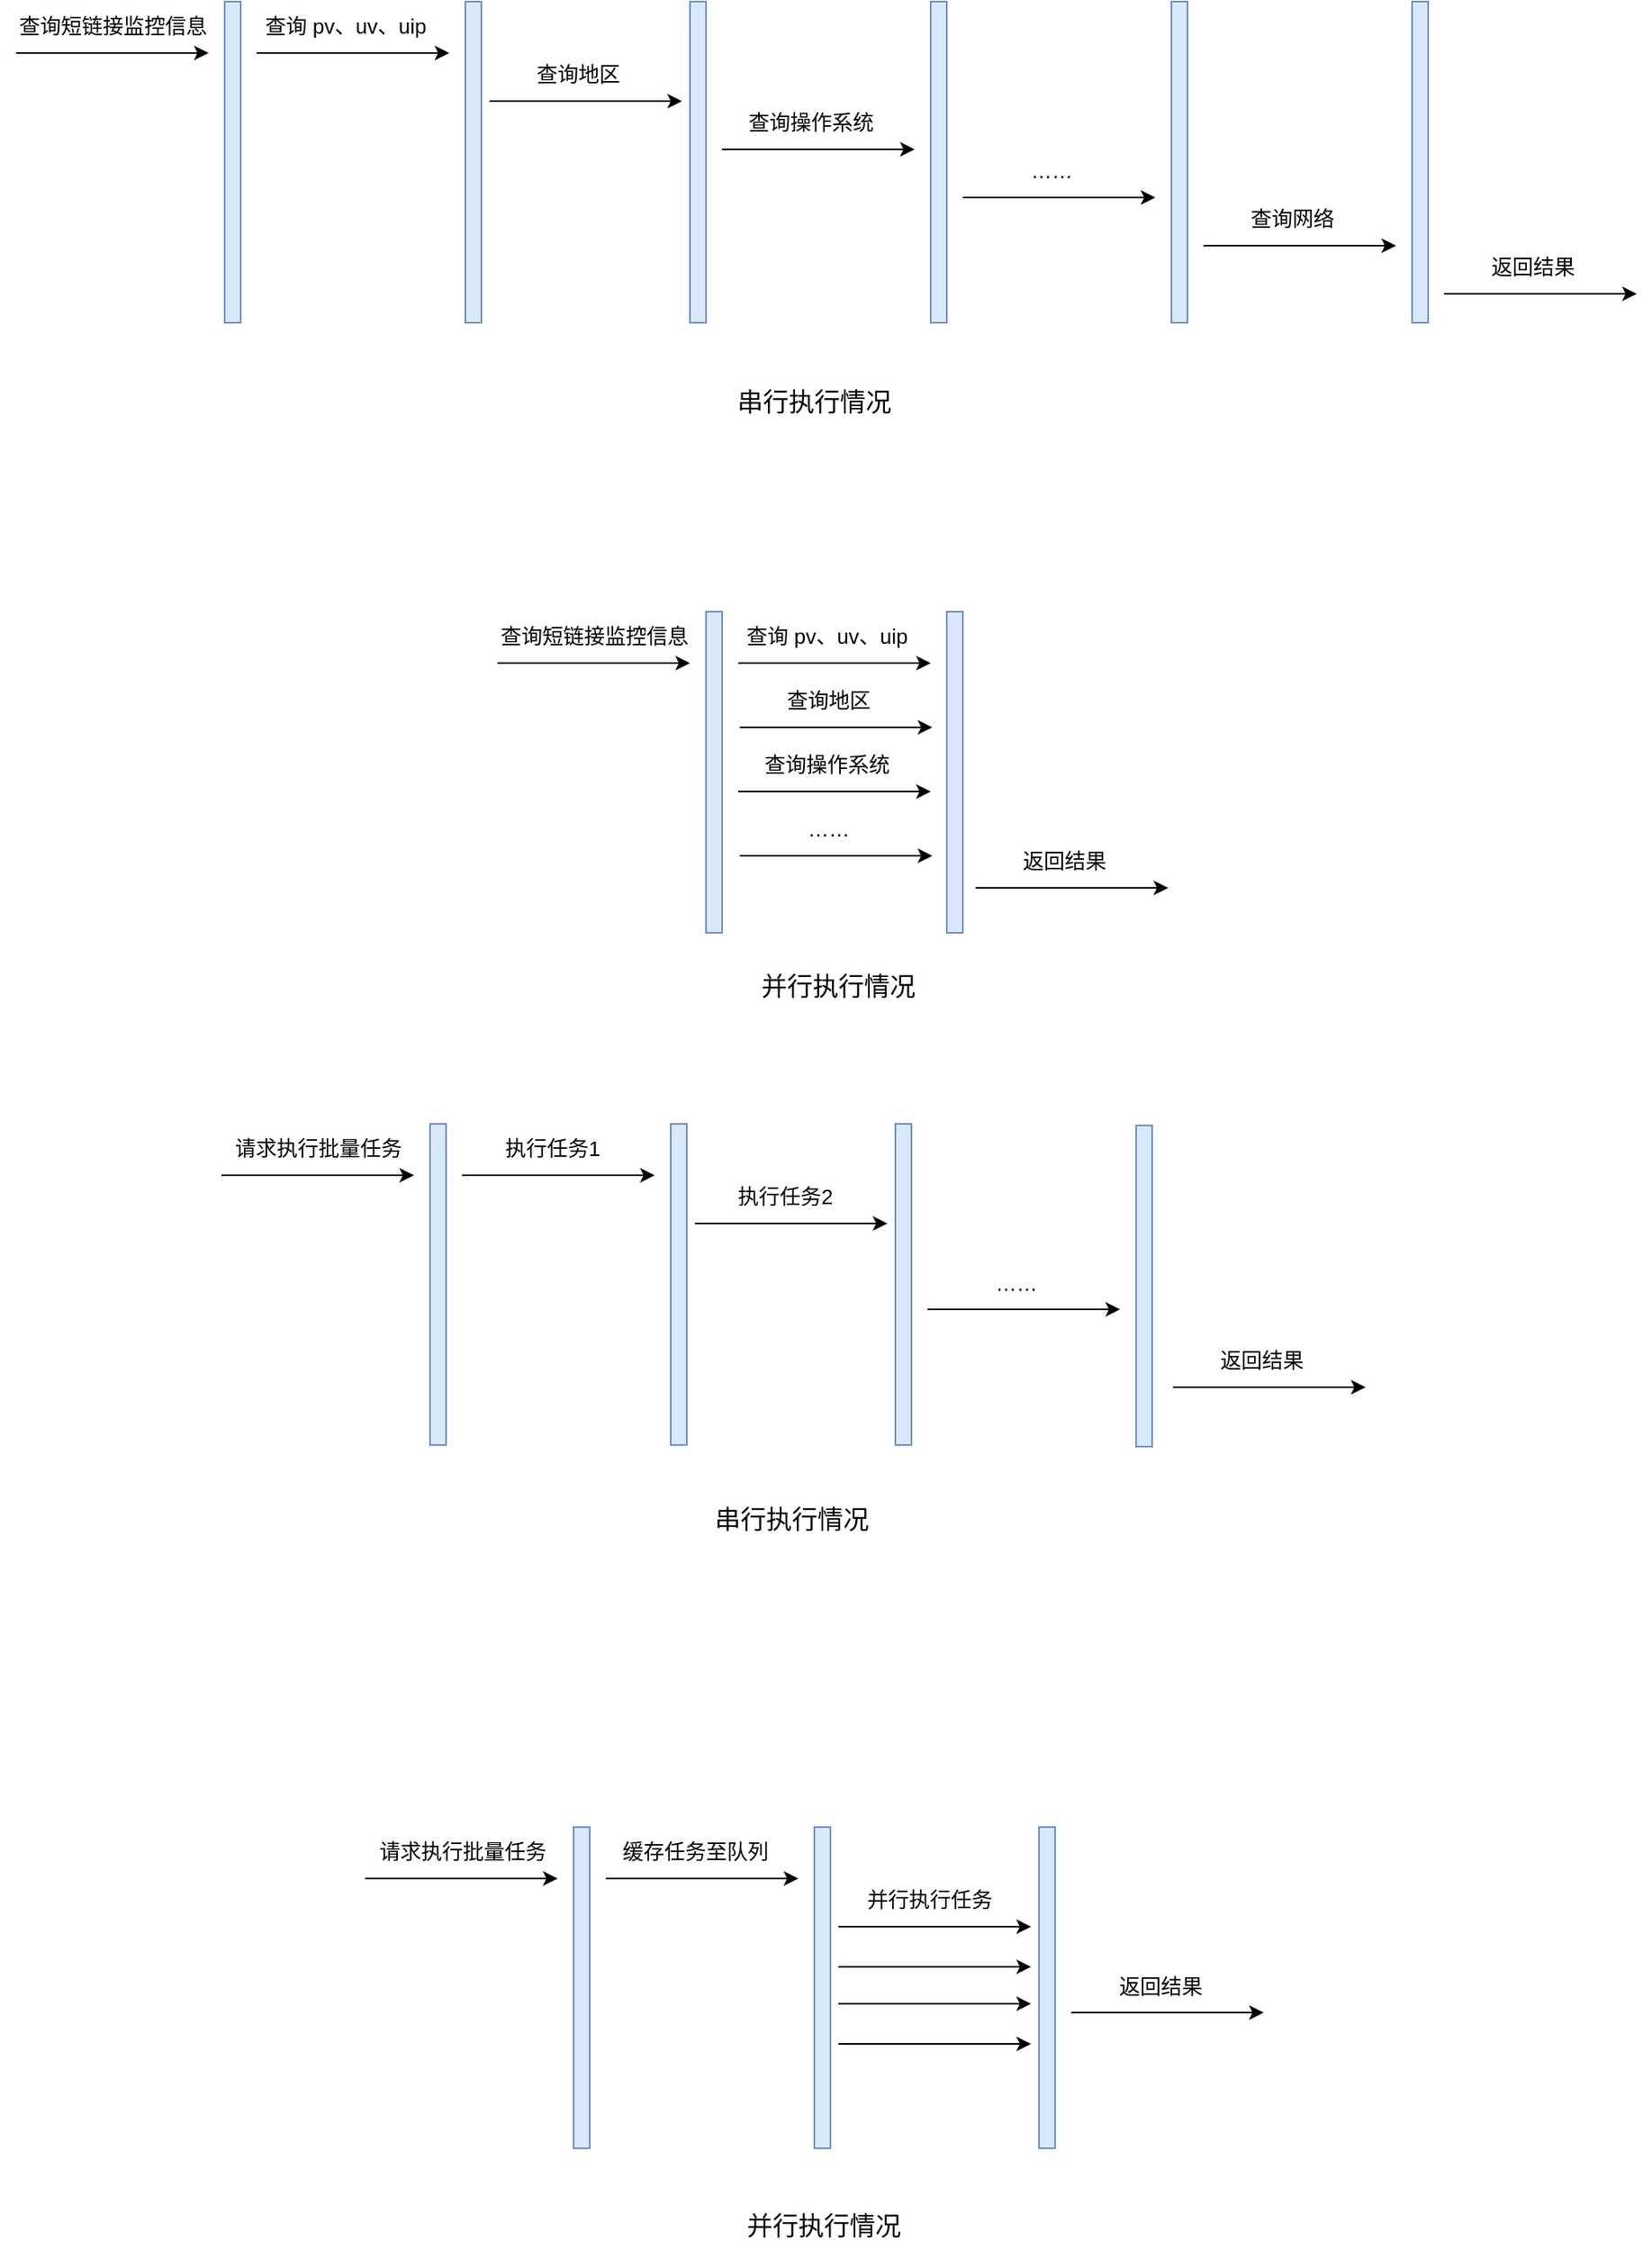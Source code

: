 <mxfile version="24.3.1" type="github">
  <diagram name="第 1 页" id="IrPq14foKbm-Pphzhg5z">
    <mxGraphModel dx="1080" dy="573" grid="0" gridSize="10" guides="1" tooltips="1" connect="1" arrows="1" fold="1" page="0" pageScale="1" pageWidth="827" pageHeight="1169" math="0" shadow="0">
      <root>
        <mxCell id="0" />
        <mxCell id="1" parent="0" />
        <mxCell id="1ttG8n8Tn2scriPaTLN--1" value="" style="endArrow=classic;html=1;rounded=0;fontSize=13;" edge="1" parent="1">
          <mxGeometry width="50" height="50" relative="1" as="geometry">
            <mxPoint x="135" y="102" as="sourcePoint" />
            <mxPoint x="255" y="102" as="targetPoint" />
          </mxGeometry>
        </mxCell>
        <mxCell id="1ttG8n8Tn2scriPaTLN--2" value="查询短链接监控信息" style="text;html=1;align=center;verticalAlign=middle;resizable=0;points=[];autosize=1;strokeColor=none;fillColor=none;fontSize=13;" vertex="1" parent="1">
          <mxGeometry x="125" y="70" width="140" height="30" as="geometry" />
        </mxCell>
        <mxCell id="1ttG8n8Tn2scriPaTLN--3" value="" style="rounded=0;whiteSpace=wrap;html=1;fontSize=13;fillColor=#dae8fc;strokeColor=#6c8ebf;" vertex="1" parent="1">
          <mxGeometry x="265" y="70" width="10" height="200" as="geometry" />
        </mxCell>
        <mxCell id="1ttG8n8Tn2scriPaTLN--4" value="" style="endArrow=classic;html=1;rounded=0;fontSize=13;" edge="1" parent="1">
          <mxGeometry width="50" height="50" relative="1" as="geometry">
            <mxPoint x="285" y="102" as="sourcePoint" />
            <mxPoint x="405" y="102" as="targetPoint" />
          </mxGeometry>
        </mxCell>
        <mxCell id="1ttG8n8Tn2scriPaTLN--5" value="查询 pv、uv、uip" style="text;html=1;align=center;verticalAlign=middle;resizable=0;points=[];autosize=1;strokeColor=none;fillColor=none;fontSize=13;" vertex="1" parent="1">
          <mxGeometry x="280" y="70" width="120" height="30" as="geometry" />
        </mxCell>
        <mxCell id="1ttG8n8Tn2scriPaTLN--9" value="" style="rounded=0;whiteSpace=wrap;html=1;fontSize=13;fillColor=#dae8fc;strokeColor=#6c8ebf;" vertex="1" parent="1">
          <mxGeometry x="415" y="70" width="10" height="200" as="geometry" />
        </mxCell>
        <mxCell id="1ttG8n8Tn2scriPaTLN--10" value="" style="endArrow=classic;html=1;rounded=0;fontSize=13;" edge="1" parent="1">
          <mxGeometry width="50" height="50" relative="1" as="geometry">
            <mxPoint x="430" y="132" as="sourcePoint" />
            <mxPoint x="550" y="132" as="targetPoint" />
          </mxGeometry>
        </mxCell>
        <mxCell id="1ttG8n8Tn2scriPaTLN--11" value="查询地区" style="text;html=1;align=center;verticalAlign=middle;resizable=0;points=[];autosize=1;strokeColor=none;fillColor=none;fontSize=13;" vertex="1" parent="1">
          <mxGeometry x="445" y="100" width="80" height="30" as="geometry" />
        </mxCell>
        <mxCell id="1ttG8n8Tn2scriPaTLN--12" value="" style="rounded=0;whiteSpace=wrap;html=1;fontSize=13;fillColor=#dae8fc;strokeColor=#6c8ebf;" vertex="1" parent="1">
          <mxGeometry x="555" y="70" width="10" height="200" as="geometry" />
        </mxCell>
        <mxCell id="1ttG8n8Tn2scriPaTLN--13" value="" style="endArrow=classic;html=1;rounded=0;fontSize=13;" edge="1" parent="1">
          <mxGeometry width="50" height="50" relative="1" as="geometry">
            <mxPoint x="575" y="162" as="sourcePoint" />
            <mxPoint x="695" y="162" as="targetPoint" />
          </mxGeometry>
        </mxCell>
        <mxCell id="1ttG8n8Tn2scriPaTLN--14" value="查询操作系统" style="text;html=1;align=center;verticalAlign=middle;resizable=0;points=[];autosize=1;strokeColor=none;fillColor=none;fontSize=13;" vertex="1" parent="1">
          <mxGeometry x="580" y="130" width="100" height="30" as="geometry" />
        </mxCell>
        <mxCell id="1ttG8n8Tn2scriPaTLN--15" value="" style="rounded=0;whiteSpace=wrap;html=1;fontSize=13;fillColor=#dae8fc;strokeColor=#6c8ebf;" vertex="1" parent="1">
          <mxGeometry x="705" y="70" width="10" height="200" as="geometry" />
        </mxCell>
        <mxCell id="1ttG8n8Tn2scriPaTLN--16" value="" style="endArrow=classic;html=1;rounded=0;fontSize=13;" edge="1" parent="1">
          <mxGeometry width="50" height="50" relative="1" as="geometry">
            <mxPoint x="725" y="192" as="sourcePoint" />
            <mxPoint x="845" y="192" as="targetPoint" />
          </mxGeometry>
        </mxCell>
        <mxCell id="1ttG8n8Tn2scriPaTLN--17" value="……" style="text;html=1;align=center;verticalAlign=middle;resizable=0;points=[];autosize=1;strokeColor=none;fillColor=none;fontSize=13;" vertex="1" parent="1">
          <mxGeometry x="755" y="160" width="50" height="30" as="geometry" />
        </mxCell>
        <mxCell id="1ttG8n8Tn2scriPaTLN--18" value="" style="rounded=0;whiteSpace=wrap;html=1;fontSize=13;fillColor=#dae8fc;strokeColor=#6c8ebf;" vertex="1" parent="1">
          <mxGeometry x="855" y="70" width="10" height="200" as="geometry" />
        </mxCell>
        <mxCell id="1ttG8n8Tn2scriPaTLN--19" value="" style="endArrow=classic;html=1;rounded=0;fontSize=13;" edge="1" parent="1">
          <mxGeometry width="50" height="50" relative="1" as="geometry">
            <mxPoint x="875" y="222" as="sourcePoint" />
            <mxPoint x="995" y="222" as="targetPoint" />
          </mxGeometry>
        </mxCell>
        <mxCell id="1ttG8n8Tn2scriPaTLN--20" value="查询网络" style="text;html=1;align=center;verticalAlign=middle;resizable=0;points=[];autosize=1;strokeColor=none;fillColor=none;fontSize=13;" vertex="1" parent="1">
          <mxGeometry x="890" y="190" width="80" height="30" as="geometry" />
        </mxCell>
        <mxCell id="1ttG8n8Tn2scriPaTLN--21" value="" style="rounded=0;whiteSpace=wrap;html=1;fontSize=13;fillColor=#dae8fc;strokeColor=#6c8ebf;" vertex="1" parent="1">
          <mxGeometry x="1005" y="70" width="10" height="200" as="geometry" />
        </mxCell>
        <mxCell id="1ttG8n8Tn2scriPaTLN--22" value="" style="endArrow=classic;html=1;rounded=0;fontSize=13;" edge="1" parent="1">
          <mxGeometry width="50" height="50" relative="1" as="geometry">
            <mxPoint x="1025" y="252" as="sourcePoint" />
            <mxPoint x="1145" y="252" as="targetPoint" />
          </mxGeometry>
        </mxCell>
        <mxCell id="1ttG8n8Tn2scriPaTLN--23" value="返回结果" style="text;html=1;align=center;verticalAlign=middle;resizable=0;points=[];autosize=1;strokeColor=none;fillColor=none;fontSize=13;" vertex="1" parent="1">
          <mxGeometry x="1040" y="220" width="80" height="30" as="geometry" />
        </mxCell>
        <mxCell id="1ttG8n8Tn2scriPaTLN--24" value="" style="endArrow=classic;html=1;rounded=0;fontSize=13;" edge="1" parent="1">
          <mxGeometry width="50" height="50" relative="1" as="geometry">
            <mxPoint x="435" y="482" as="sourcePoint" />
            <mxPoint x="555" y="482" as="targetPoint" />
          </mxGeometry>
        </mxCell>
        <mxCell id="1ttG8n8Tn2scriPaTLN--25" value="查询短链接监控信息" style="text;html=1;align=center;verticalAlign=middle;resizable=0;points=[];autosize=1;strokeColor=none;fillColor=none;fontSize=13;" vertex="1" parent="1">
          <mxGeometry x="425" y="450" width="140" height="30" as="geometry" />
        </mxCell>
        <mxCell id="1ttG8n8Tn2scriPaTLN--26" value="" style="rounded=0;whiteSpace=wrap;html=1;fontSize=13;fillColor=#dae8fc;strokeColor=#6c8ebf;" vertex="1" parent="1">
          <mxGeometry x="565" y="450" width="10" height="200" as="geometry" />
        </mxCell>
        <mxCell id="1ttG8n8Tn2scriPaTLN--27" value="" style="endArrow=classic;html=1;rounded=0;fontSize=13;" edge="1" parent="1">
          <mxGeometry width="50" height="50" relative="1" as="geometry">
            <mxPoint x="585" y="482" as="sourcePoint" />
            <mxPoint x="705" y="482" as="targetPoint" />
          </mxGeometry>
        </mxCell>
        <mxCell id="1ttG8n8Tn2scriPaTLN--28" value="查询 pv、uv、uip" style="text;html=1;align=center;verticalAlign=middle;resizable=0;points=[];autosize=1;strokeColor=none;fillColor=none;fontSize=13;" vertex="1" parent="1">
          <mxGeometry x="580" y="450" width="120" height="30" as="geometry" />
        </mxCell>
        <mxCell id="1ttG8n8Tn2scriPaTLN--29" value="" style="rounded=0;whiteSpace=wrap;html=1;fontSize=13;fillColor=#dae8fc;strokeColor=#6c8ebf;" vertex="1" parent="1">
          <mxGeometry x="715" y="450" width="10" height="200" as="geometry" />
        </mxCell>
        <mxCell id="1ttG8n8Tn2scriPaTLN--42" value="" style="endArrow=classic;html=1;rounded=0;fontSize=13;" edge="1" parent="1">
          <mxGeometry width="50" height="50" relative="1" as="geometry">
            <mxPoint x="733" y="622" as="sourcePoint" />
            <mxPoint x="853" y="622" as="targetPoint" />
          </mxGeometry>
        </mxCell>
        <mxCell id="1ttG8n8Tn2scriPaTLN--43" value="返回结果" style="text;html=1;align=center;verticalAlign=middle;resizable=0;points=[];autosize=1;strokeColor=none;fillColor=none;fontSize=13;" vertex="1" parent="1">
          <mxGeometry x="748" y="590" width="80" height="30" as="geometry" />
        </mxCell>
        <mxCell id="1ttG8n8Tn2scriPaTLN--44" value="" style="endArrow=classic;html=1;rounded=0;fontSize=13;" edge="1" parent="1">
          <mxGeometry width="50" height="50" relative="1" as="geometry">
            <mxPoint x="586" y="522" as="sourcePoint" />
            <mxPoint x="706" y="522" as="targetPoint" />
          </mxGeometry>
        </mxCell>
        <mxCell id="1ttG8n8Tn2scriPaTLN--45" value="查询地区" style="text;html=1;align=center;verticalAlign=middle;resizable=0;points=[];autosize=1;strokeColor=none;fillColor=none;fontSize=13;" vertex="1" parent="1">
          <mxGeometry x="601" y="490" width="80" height="30" as="geometry" />
        </mxCell>
        <mxCell id="1ttG8n8Tn2scriPaTLN--46" value="" style="endArrow=classic;html=1;rounded=0;fontSize=13;" edge="1" parent="1">
          <mxGeometry width="50" height="50" relative="1" as="geometry">
            <mxPoint x="585" y="562" as="sourcePoint" />
            <mxPoint x="705" y="562" as="targetPoint" />
          </mxGeometry>
        </mxCell>
        <mxCell id="1ttG8n8Tn2scriPaTLN--47" value="查询操作系统" style="text;html=1;align=center;verticalAlign=middle;resizable=0;points=[];autosize=1;strokeColor=none;fillColor=none;fontSize=13;" vertex="1" parent="1">
          <mxGeometry x="590" y="530" width="100" height="30" as="geometry" />
        </mxCell>
        <mxCell id="1ttG8n8Tn2scriPaTLN--48" value="" style="endArrow=classic;html=1;rounded=0;fontSize=13;" edge="1" parent="1">
          <mxGeometry width="50" height="50" relative="1" as="geometry">
            <mxPoint x="586" y="602" as="sourcePoint" />
            <mxPoint x="706" y="602" as="targetPoint" />
          </mxGeometry>
        </mxCell>
        <mxCell id="1ttG8n8Tn2scriPaTLN--49" value="……" style="text;html=1;align=center;verticalAlign=middle;resizable=0;points=[];autosize=1;strokeColor=none;fillColor=none;fontSize=13;" vertex="1" parent="1">
          <mxGeometry x="616" y="570" width="50" height="30" as="geometry" />
        </mxCell>
        <mxCell id="1ttG8n8Tn2scriPaTLN--51" value="&lt;font style=&quot;font-size: 16px;&quot;&gt;串行执行情况&lt;/font&gt;" style="text;html=1;align=center;verticalAlign=middle;resizable=0;points=[];autosize=1;strokeColor=none;fillColor=none;" vertex="1" parent="1">
          <mxGeometry x="575" y="303" width="114" height="31" as="geometry" />
        </mxCell>
        <mxCell id="1ttG8n8Tn2scriPaTLN--52" value="&lt;font style=&quot;font-size: 16px;&quot;&gt;并行执行情况&lt;/font&gt;" style="text;html=1;align=center;verticalAlign=middle;resizable=0;points=[];autosize=1;strokeColor=none;fillColor=none;" vertex="1" parent="1">
          <mxGeometry x="590" y="667" width="114" height="31" as="geometry" />
        </mxCell>
        <mxCell id="1ttG8n8Tn2scriPaTLN--53" value="" style="endArrow=classic;html=1;rounded=0;fontSize=13;" edge="1" parent="1">
          <mxGeometry width="50" height="50" relative="1" as="geometry">
            <mxPoint x="263" y="801" as="sourcePoint" />
            <mxPoint x="383" y="801" as="targetPoint" />
          </mxGeometry>
        </mxCell>
        <mxCell id="1ttG8n8Tn2scriPaTLN--54" value="请求执行批量任务" style="text;html=1;align=center;verticalAlign=middle;resizable=0;points=[];autosize=1;strokeColor=none;fillColor=none;fontSize=13;" vertex="1" parent="1">
          <mxGeometry x="262" y="770" width="122" height="28" as="geometry" />
        </mxCell>
        <mxCell id="1ttG8n8Tn2scriPaTLN--55" value="" style="rounded=0;whiteSpace=wrap;html=1;fontSize=13;fillColor=#dae8fc;strokeColor=#6c8ebf;" vertex="1" parent="1">
          <mxGeometry x="393" y="769" width="10" height="200" as="geometry" />
        </mxCell>
        <mxCell id="1ttG8n8Tn2scriPaTLN--56" value="" style="endArrow=classic;html=1;rounded=0;fontSize=13;" edge="1" parent="1">
          <mxGeometry width="50" height="50" relative="1" as="geometry">
            <mxPoint x="413" y="801" as="sourcePoint" />
            <mxPoint x="533" y="801" as="targetPoint" />
          </mxGeometry>
        </mxCell>
        <mxCell id="1ttG8n8Tn2scriPaTLN--57" value="执行任务1" style="text;html=1;align=center;verticalAlign=middle;resizable=0;points=[];autosize=1;strokeColor=none;fillColor=none;fontSize=13;" vertex="1" parent="1">
          <mxGeometry x="430" y="770" width="77" height="28" as="geometry" />
        </mxCell>
        <mxCell id="1ttG8n8Tn2scriPaTLN--58" value="" style="rounded=0;whiteSpace=wrap;html=1;fontSize=13;fillColor=#dae8fc;strokeColor=#6c8ebf;" vertex="1" parent="1">
          <mxGeometry x="543" y="769" width="10" height="200" as="geometry" />
        </mxCell>
        <mxCell id="1ttG8n8Tn2scriPaTLN--59" value="" style="endArrow=classic;html=1;rounded=0;fontSize=13;" edge="1" parent="1">
          <mxGeometry width="50" height="50" relative="1" as="geometry">
            <mxPoint x="558" y="831" as="sourcePoint" />
            <mxPoint x="678" y="831" as="targetPoint" />
          </mxGeometry>
        </mxCell>
        <mxCell id="1ttG8n8Tn2scriPaTLN--60" value="执行任务2" style="text;html=1;align=center;verticalAlign=middle;resizable=0;points=[];autosize=1;strokeColor=none;fillColor=none;fontSize=13;" vertex="1" parent="1">
          <mxGeometry x="575" y="800" width="77" height="28" as="geometry" />
        </mxCell>
        <mxCell id="1ttG8n8Tn2scriPaTLN--61" value="" style="rounded=0;whiteSpace=wrap;html=1;fontSize=13;fillColor=#dae8fc;strokeColor=#6c8ebf;" vertex="1" parent="1">
          <mxGeometry x="683" y="769" width="10" height="200" as="geometry" />
        </mxCell>
        <mxCell id="1ttG8n8Tn2scriPaTLN--65" value="" style="endArrow=classic;html=1;rounded=0;fontSize=13;" edge="1" parent="1">
          <mxGeometry width="50" height="50" relative="1" as="geometry">
            <mxPoint x="703" y="884.5" as="sourcePoint" />
            <mxPoint x="823" y="884.5" as="targetPoint" />
          </mxGeometry>
        </mxCell>
        <mxCell id="1ttG8n8Tn2scriPaTLN--66" value="……" style="text;html=1;align=center;verticalAlign=middle;resizable=0;points=[];autosize=1;strokeColor=none;fillColor=none;fontSize=13;" vertex="1" parent="1">
          <mxGeometry x="733" y="852.5" width="50" height="30" as="geometry" />
        </mxCell>
        <mxCell id="1ttG8n8Tn2scriPaTLN--67" value="" style="rounded=0;whiteSpace=wrap;html=1;fontSize=13;fillColor=#dae8fc;strokeColor=#6c8ebf;" vertex="1" parent="1">
          <mxGeometry x="833" y="770" width="10" height="200" as="geometry" />
        </mxCell>
        <mxCell id="1ttG8n8Tn2scriPaTLN--71" value="" style="endArrow=classic;html=1;rounded=0;fontSize=13;" edge="1" parent="1">
          <mxGeometry width="50" height="50" relative="1" as="geometry">
            <mxPoint x="856" y="933" as="sourcePoint" />
            <mxPoint x="976" y="933" as="targetPoint" />
          </mxGeometry>
        </mxCell>
        <mxCell id="1ttG8n8Tn2scriPaTLN--72" value="返回结果" style="text;html=1;align=center;verticalAlign=middle;resizable=0;points=[];autosize=1;strokeColor=none;fillColor=none;fontSize=13;" vertex="1" parent="1">
          <mxGeometry x="871" y="901" width="80" height="30" as="geometry" />
        </mxCell>
        <mxCell id="1ttG8n8Tn2scriPaTLN--73" value="&lt;font style=&quot;font-size: 16px;&quot;&gt;串行执行情况&lt;/font&gt;" style="text;html=1;align=center;verticalAlign=middle;resizable=0;points=[];autosize=1;strokeColor=none;fillColor=none;" vertex="1" parent="1">
          <mxGeometry x="561" y="999" width="114" height="31" as="geometry" />
        </mxCell>
        <mxCell id="1ttG8n8Tn2scriPaTLN--74" value="" style="endArrow=classic;html=1;rounded=0;fontSize=13;" edge="1" parent="1">
          <mxGeometry width="50" height="50" relative="1" as="geometry">
            <mxPoint x="352.5" y="1239" as="sourcePoint" />
            <mxPoint x="472.5" y="1239" as="targetPoint" />
          </mxGeometry>
        </mxCell>
        <mxCell id="1ttG8n8Tn2scriPaTLN--75" value="请求执行批量任务" style="text;html=1;align=center;verticalAlign=middle;resizable=0;points=[];autosize=1;strokeColor=none;fillColor=none;fontSize=13;" vertex="1" parent="1">
          <mxGeometry x="351.5" y="1208" width="122" height="28" as="geometry" />
        </mxCell>
        <mxCell id="1ttG8n8Tn2scriPaTLN--76" value="" style="rounded=0;whiteSpace=wrap;html=1;fontSize=13;fillColor=#dae8fc;strokeColor=#6c8ebf;" vertex="1" parent="1">
          <mxGeometry x="482.5" y="1207" width="10" height="200" as="geometry" />
        </mxCell>
        <mxCell id="1ttG8n8Tn2scriPaTLN--77" value="" style="endArrow=classic;html=1;rounded=0;fontSize=13;" edge="1" parent="1">
          <mxGeometry width="50" height="50" relative="1" as="geometry">
            <mxPoint x="502.5" y="1239" as="sourcePoint" />
            <mxPoint x="622.5" y="1239" as="targetPoint" />
          </mxGeometry>
        </mxCell>
        <mxCell id="1ttG8n8Tn2scriPaTLN--78" value="缓存任务至队列" style="text;html=1;align=center;verticalAlign=middle;resizable=0;points=[];autosize=1;strokeColor=none;fillColor=none;fontSize=13;" vertex="1" parent="1">
          <mxGeometry x="503.5" y="1208" width="109" height="28" as="geometry" />
        </mxCell>
        <mxCell id="1ttG8n8Tn2scriPaTLN--79" value="" style="rounded=0;whiteSpace=wrap;html=1;fontSize=13;fillColor=#dae8fc;strokeColor=#6c8ebf;" vertex="1" parent="1">
          <mxGeometry x="632.5" y="1207" width="10" height="200" as="geometry" />
        </mxCell>
        <mxCell id="1ttG8n8Tn2scriPaTLN--80" value="" style="endArrow=classic;html=1;rounded=0;fontSize=13;" edge="1" parent="1">
          <mxGeometry width="50" height="50" relative="1" as="geometry">
            <mxPoint x="647.5" y="1269" as="sourcePoint" />
            <mxPoint x="767.5" y="1269" as="targetPoint" />
          </mxGeometry>
        </mxCell>
        <mxCell id="1ttG8n8Tn2scriPaTLN--81" value="并行执行任务" style="text;html=1;align=center;verticalAlign=middle;resizable=0;points=[];autosize=1;strokeColor=none;fillColor=none;fontSize=13;" vertex="1" parent="1">
          <mxGeometry x="655.5" y="1238" width="96" height="28" as="geometry" />
        </mxCell>
        <mxCell id="1ttG8n8Tn2scriPaTLN--82" value="" style="rounded=0;whiteSpace=wrap;html=1;fontSize=13;fillColor=#dae8fc;strokeColor=#6c8ebf;" vertex="1" parent="1">
          <mxGeometry x="772.5" y="1207" width="10" height="200" as="geometry" />
        </mxCell>
        <mxCell id="1ttG8n8Tn2scriPaTLN--83" value="" style="endArrow=classic;html=1;rounded=0;fontSize=13;" edge="1" parent="1">
          <mxGeometry width="50" height="50" relative="1" as="geometry">
            <mxPoint x="792.5" y="1322.5" as="sourcePoint" />
            <mxPoint x="912.5" y="1322.5" as="targetPoint" />
          </mxGeometry>
        </mxCell>
        <mxCell id="1ttG8n8Tn2scriPaTLN--84" value="返回结果" style="text;html=1;align=center;verticalAlign=middle;resizable=0;points=[];autosize=1;strokeColor=none;fillColor=none;fontSize=13;" vertex="1" parent="1">
          <mxGeometry x="812.5" y="1291.5" width="70" height="28" as="geometry" />
        </mxCell>
        <mxCell id="1ttG8n8Tn2scriPaTLN--88" value="&lt;font style=&quot;font-size: 16px;&quot;&gt;并行执行情况&lt;/font&gt;" style="text;html=1;align=center;verticalAlign=middle;resizable=0;points=[];autosize=1;strokeColor=none;fillColor=none;" vertex="1" parent="1">
          <mxGeometry x="580.5" y="1439" width="114" height="31" as="geometry" />
        </mxCell>
        <mxCell id="1ttG8n8Tn2scriPaTLN--89" value="" style="endArrow=classic;html=1;rounded=0;fontSize=13;" edge="1" parent="1">
          <mxGeometry width="50" height="50" relative="1" as="geometry">
            <mxPoint x="647.5" y="1294" as="sourcePoint" />
            <mxPoint x="767.5" y="1294" as="targetPoint" />
          </mxGeometry>
        </mxCell>
        <mxCell id="1ttG8n8Tn2scriPaTLN--90" value="" style="endArrow=classic;html=1;rounded=0;fontSize=13;" edge="1" parent="1">
          <mxGeometry width="50" height="50" relative="1" as="geometry">
            <mxPoint x="647.5" y="1317" as="sourcePoint" />
            <mxPoint x="767.5" y="1317" as="targetPoint" />
          </mxGeometry>
        </mxCell>
        <mxCell id="1ttG8n8Tn2scriPaTLN--91" value="" style="endArrow=classic;html=1;rounded=0;fontSize=13;" edge="1" parent="1">
          <mxGeometry width="50" height="50" relative="1" as="geometry">
            <mxPoint x="647.5" y="1342" as="sourcePoint" />
            <mxPoint x="767.5" y="1342" as="targetPoint" />
          </mxGeometry>
        </mxCell>
      </root>
    </mxGraphModel>
  </diagram>
</mxfile>
